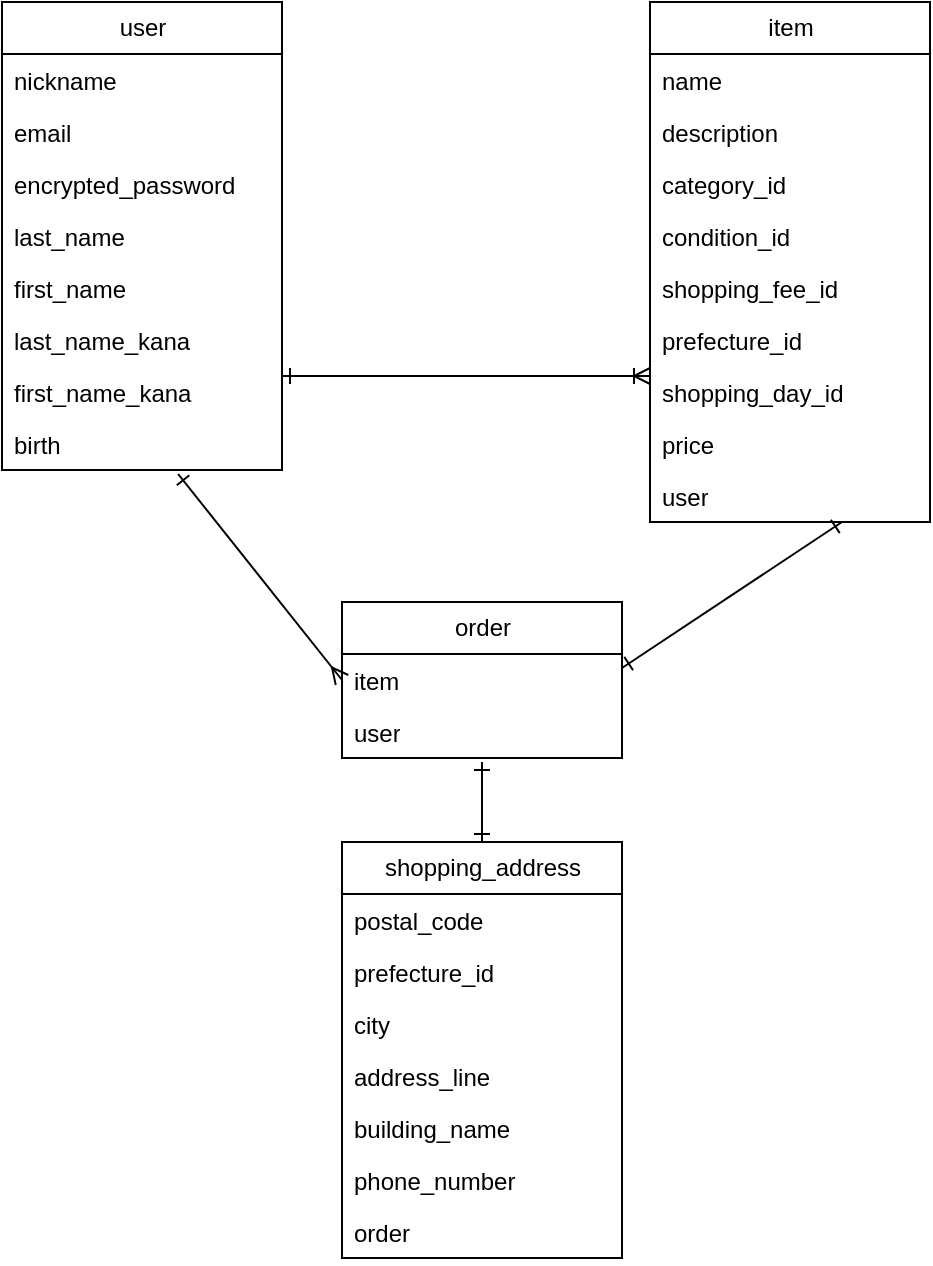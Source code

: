 <mxfile>
    <diagram id="YSzJpqImDx34Bkg_IlzJ" name="ページ1">
        <mxGraphModel dx="560" dy="799" grid="1" gridSize="10" guides="1" tooltips="1" connect="1" arrows="1" fold="1" page="1" pageScale="1" pageWidth="827" pageHeight="1169" math="0" shadow="0">
            <root>
                <mxCell id="0"/>
                <mxCell id="1" parent="0"/>
                <mxCell id="3" value="item" style="swimlane;fontStyle=0;childLayout=stackLayout;horizontal=1;startSize=26;fillColor=none;horizontalStack=0;resizeParent=1;resizeParentMax=0;resizeLast=0;collapsible=1;marginBottom=0;html=1;rounded=0;" parent="1" vertex="1">
                    <mxGeometry x="414" y="70" width="140" height="260" as="geometry"/>
                </mxCell>
                <mxCell id="4" value="name" style="text;strokeColor=none;fillColor=none;align=left;verticalAlign=top;spacingLeft=4;spacingRight=4;overflow=hidden;rotatable=0;points=[[0,0.5],[1,0.5]];portConstraint=eastwest;whiteSpace=wrap;html=1;rounded=0;" parent="3" vertex="1">
                    <mxGeometry y="26" width="140" height="26" as="geometry"/>
                </mxCell>
                <mxCell id="5" value="description" style="text;strokeColor=none;fillColor=none;align=left;verticalAlign=top;spacingLeft=4;spacingRight=4;overflow=hidden;rotatable=0;points=[[0,0.5],[1,0.5]];portConstraint=eastwest;whiteSpace=wrap;html=1;rounded=0;" parent="3" vertex="1">
                    <mxGeometry y="52" width="140" height="26" as="geometry"/>
                </mxCell>
                <mxCell id="27" value="category_id" style="text;strokeColor=none;fillColor=none;align=left;verticalAlign=top;spacingLeft=4;spacingRight=4;overflow=hidden;rotatable=0;points=[[0,0.5],[1,0.5]];portConstraint=eastwest;whiteSpace=wrap;html=1;rounded=0;" parent="3" vertex="1">
                    <mxGeometry y="78" width="140" height="26" as="geometry"/>
                </mxCell>
                <mxCell id="6" value="condition_id" style="text;strokeColor=none;fillColor=none;align=left;verticalAlign=top;spacingLeft=4;spacingRight=4;overflow=hidden;rotatable=0;points=[[0,0.5],[1,0.5]];portConstraint=eastwest;whiteSpace=wrap;html=1;rounded=0;" parent="3" vertex="1">
                    <mxGeometry y="104" width="140" height="26" as="geometry"/>
                </mxCell>
                <mxCell id="31" value="shopping_fee_id" style="text;strokeColor=none;fillColor=none;align=left;verticalAlign=top;spacingLeft=4;spacingRight=4;overflow=hidden;rotatable=0;points=[[0,0.5],[1,0.5]];portConstraint=eastwest;whiteSpace=wrap;html=1;rounded=0;" parent="3" vertex="1">
                    <mxGeometry y="130" width="140" height="26" as="geometry"/>
                </mxCell>
                <mxCell id="42" value="prefecture_id" style="text;strokeColor=none;fillColor=none;align=left;verticalAlign=top;spacingLeft=4;spacingRight=4;overflow=hidden;rotatable=0;points=[[0,0.5],[1,0.5]];portConstraint=eastwest;whiteSpace=wrap;html=1;rounded=0;" vertex="1" parent="3">
                    <mxGeometry y="156" width="140" height="26" as="geometry"/>
                </mxCell>
                <mxCell id="32" value="shopping_day_id" style="text;strokeColor=none;fillColor=none;align=left;verticalAlign=top;spacingLeft=4;spacingRight=4;overflow=hidden;rotatable=0;points=[[0,0.5],[1,0.5]];portConstraint=eastwest;whiteSpace=wrap;html=1;rounded=0;" parent="3" vertex="1">
                    <mxGeometry y="182" width="140" height="26" as="geometry"/>
                </mxCell>
                <mxCell id="30" value="price" style="text;strokeColor=none;fillColor=none;align=left;verticalAlign=top;spacingLeft=4;spacingRight=4;overflow=hidden;rotatable=0;points=[[0,0.5],[1,0.5]];portConstraint=eastwest;whiteSpace=wrap;html=1;rounded=0;" parent="3" vertex="1">
                    <mxGeometry y="208" width="140" height="26" as="geometry"/>
                </mxCell>
                <mxCell id="8" value="user" style="text;strokeColor=none;fillColor=none;align=left;verticalAlign=top;spacingLeft=4;spacingRight=4;overflow=hidden;rotatable=0;points=[[0,0.5],[1,0.5]];portConstraint=eastwest;whiteSpace=wrap;html=1;rounded=0;" parent="3" vertex="1">
                    <mxGeometry y="234" width="140" height="26" as="geometry"/>
                </mxCell>
                <mxCell id="9" value="user&lt;br&gt;" style="swimlane;fontStyle=0;childLayout=stackLayout;horizontal=1;startSize=26;fillColor=none;horizontalStack=0;resizeParent=1;resizeParentMax=0;resizeLast=0;collapsible=1;marginBottom=0;html=1;rounded=0;" parent="1" vertex="1">
                    <mxGeometry x="90" y="70" width="140" height="234" as="geometry">
                        <mxRectangle x="90" y="70" width="60" height="30" as="alternateBounds"/>
                    </mxGeometry>
                </mxCell>
                <mxCell id="10" value="nickname" style="text;strokeColor=none;fillColor=none;align=left;verticalAlign=top;spacingLeft=4;spacingRight=4;overflow=hidden;rotatable=0;points=[[0,0.5],[1,0.5]];portConstraint=eastwest;whiteSpace=wrap;html=1;rounded=0;" parent="9" vertex="1">
                    <mxGeometry y="26" width="140" height="26" as="geometry"/>
                </mxCell>
                <mxCell id="11" value="email" style="text;strokeColor=none;fillColor=none;align=left;verticalAlign=top;spacingLeft=4;spacingRight=4;overflow=hidden;rotatable=0;points=[[0,0.5],[1,0.5]];portConstraint=eastwest;whiteSpace=wrap;html=1;rounded=0;" parent="9" vertex="1">
                    <mxGeometry y="52" width="140" height="26" as="geometry"/>
                </mxCell>
                <mxCell id="22" value="encrypted_password" style="text;strokeColor=none;fillColor=none;align=left;verticalAlign=top;spacingLeft=4;spacingRight=4;overflow=hidden;rotatable=0;points=[[0,0.5],[1,0.5]];portConstraint=eastwest;whiteSpace=wrap;html=1;rounded=0;" parent="9" vertex="1">
                    <mxGeometry y="78" width="140" height="26" as="geometry"/>
                </mxCell>
                <mxCell id="28" value="last_name" style="text;strokeColor=none;fillColor=none;align=left;verticalAlign=top;spacingLeft=4;spacingRight=4;overflow=hidden;rotatable=0;points=[[0,0.5],[1,0.5]];portConstraint=eastwest;whiteSpace=wrap;html=1;rounded=0;" parent="9" vertex="1">
                    <mxGeometry y="104" width="140" height="26" as="geometry"/>
                </mxCell>
                <mxCell id="23" value="first_name" style="text;strokeColor=none;fillColor=none;align=left;verticalAlign=top;spacingLeft=4;spacingRight=4;overflow=hidden;rotatable=0;points=[[0,0.5],[1,0.5]];portConstraint=eastwest;whiteSpace=wrap;html=1;rounded=0;" parent="9" vertex="1">
                    <mxGeometry y="130" width="140" height="26" as="geometry"/>
                </mxCell>
                <mxCell id="25" value="last_name_kana" style="text;strokeColor=none;fillColor=none;align=left;verticalAlign=top;spacingLeft=4;spacingRight=4;overflow=hidden;rotatable=0;points=[[0,0.5],[1,0.5]];portConstraint=eastwest;whiteSpace=wrap;html=1;rounded=0;" parent="9" vertex="1">
                    <mxGeometry y="156" width="140" height="26" as="geometry"/>
                </mxCell>
                <mxCell id="12" value="first_name_kana" style="text;strokeColor=none;fillColor=none;align=left;verticalAlign=top;spacingLeft=4;spacingRight=4;overflow=hidden;rotatable=0;points=[[0,0.5],[1,0.5]];portConstraint=eastwest;whiteSpace=wrap;html=1;rounded=0;" parent="9" vertex="1">
                    <mxGeometry y="182" width="140" height="26" as="geometry"/>
                </mxCell>
                <mxCell id="29" value="birth" style="text;strokeColor=none;fillColor=none;align=left;verticalAlign=top;spacingLeft=4;spacingRight=4;overflow=hidden;rotatable=0;points=[[0,0.5],[1,0.5]];portConstraint=eastwest;whiteSpace=wrap;html=1;rounded=0;" parent="9" vertex="1">
                    <mxGeometry y="208" width="140" height="26" as="geometry"/>
                </mxCell>
                <mxCell id="13" value="shopping_address" style="swimlane;fontStyle=0;childLayout=stackLayout;horizontal=1;startSize=26;fillColor=none;horizontalStack=0;resizeParent=1;resizeParentMax=0;resizeLast=0;collapsible=1;marginBottom=0;html=1;rounded=0;" parent="1" vertex="1">
                    <mxGeometry x="260" y="490" width="140" height="208" as="geometry"/>
                </mxCell>
                <mxCell id="14" value="postal_code" style="text;strokeColor=none;fillColor=none;align=left;verticalAlign=top;spacingLeft=4;spacingRight=4;overflow=hidden;rotatable=0;points=[[0,0.5],[1,0.5]];portConstraint=eastwest;whiteSpace=wrap;html=1;rounded=0;" parent="13" vertex="1">
                    <mxGeometry y="26" width="140" height="26" as="geometry"/>
                </mxCell>
                <mxCell id="36" value="prefecture_id" style="text;strokeColor=none;fillColor=none;align=left;verticalAlign=top;spacingLeft=4;spacingRight=4;overflow=hidden;rotatable=0;points=[[0,0.5],[1,0.5]];portConstraint=eastwest;whiteSpace=wrap;html=1;rounded=0;" parent="13" vertex="1">
                    <mxGeometry y="52" width="140" height="26" as="geometry"/>
                </mxCell>
                <mxCell id="34" value="city" style="text;strokeColor=none;fillColor=none;align=left;verticalAlign=top;spacingLeft=4;spacingRight=4;overflow=hidden;rotatable=0;points=[[0,0.5],[1,0.5]];portConstraint=eastwest;whiteSpace=wrap;html=1;rounded=0;" parent="13" vertex="1">
                    <mxGeometry y="78" width="140" height="26" as="geometry"/>
                </mxCell>
                <mxCell id="37" value="address_line" style="text;strokeColor=none;fillColor=none;align=left;verticalAlign=top;spacingLeft=4;spacingRight=4;overflow=hidden;rotatable=0;points=[[0,0.5],[1,0.5]];portConstraint=eastwest;whiteSpace=wrap;html=1;rounded=0;" parent="13" vertex="1">
                    <mxGeometry y="104" width="140" height="26" as="geometry"/>
                </mxCell>
                <mxCell id="15" value="building_name" style="text;strokeColor=none;fillColor=none;align=left;verticalAlign=top;spacingLeft=4;spacingRight=4;overflow=hidden;rotatable=0;points=[[0,0.5],[1,0.5]];portConstraint=eastwest;whiteSpace=wrap;html=1;rounded=0;" parent="13" vertex="1">
                    <mxGeometry y="130" width="140" height="26" as="geometry"/>
                </mxCell>
                <mxCell id="35" value="phone_number" style="text;strokeColor=none;fillColor=none;align=left;verticalAlign=top;spacingLeft=4;spacingRight=4;overflow=hidden;rotatable=0;points=[[0,0.5],[1,0.5]];portConstraint=eastwest;whiteSpace=wrap;html=1;rounded=0;" parent="13" vertex="1">
                    <mxGeometry y="156" width="140" height="26" as="geometry"/>
                </mxCell>
                <mxCell id="16" value="order" style="text;strokeColor=none;fillColor=none;align=left;verticalAlign=top;spacingLeft=4;spacingRight=4;overflow=hidden;rotatable=0;points=[[0,0.5],[1,0.5]];portConstraint=eastwest;whiteSpace=wrap;html=1;rounded=0;" parent="13" vertex="1">
                    <mxGeometry y="182" width="140" height="26" as="geometry"/>
                </mxCell>
                <mxCell id="18" value="order" style="swimlane;fontStyle=0;childLayout=stackLayout;horizontal=1;startSize=26;fillColor=none;horizontalStack=0;resizeParent=1;resizeParentMax=0;resizeLast=0;collapsible=1;marginBottom=0;html=1;rounded=0;" parent="1" vertex="1">
                    <mxGeometry x="260" y="370" width="140" height="78" as="geometry"/>
                </mxCell>
                <mxCell id="19" value="item" style="text;strokeColor=none;fillColor=none;align=left;verticalAlign=top;spacingLeft=4;spacingRight=4;overflow=hidden;rotatable=0;points=[[0,0.5],[1,0.5]];portConstraint=eastwest;whiteSpace=wrap;html=1;rounded=0;" parent="18" vertex="1">
                    <mxGeometry y="26" width="140" height="26" as="geometry"/>
                </mxCell>
                <mxCell id="20" value="user" style="text;strokeColor=none;fillColor=none;align=left;verticalAlign=top;spacingLeft=4;spacingRight=4;overflow=hidden;rotatable=0;points=[[0,0.5],[1,0.5]];portConstraint=eastwest;whiteSpace=wrap;html=1;rounded=0;" parent="18" vertex="1">
                    <mxGeometry y="52" width="140" height="26" as="geometry"/>
                </mxCell>
                <mxCell id="38" style="edgeStyle=none;html=1;entryX=0;entryY=0.5;entryDx=0;entryDy=0;endArrow=ERoneToMany;endFill=0;startArrow=ERone;startFill=0;rounded=0;" parent="1" edge="1">
                    <mxGeometry relative="1" as="geometry">
                        <mxPoint x="414" y="257" as="targetPoint"/>
                        <mxPoint x="230" y="257" as="sourcePoint"/>
                        <Array as="points">
                            <mxPoint x="320" y="257"/>
                        </Array>
                    </mxGeometry>
                </mxCell>
                <mxCell id="39" style="edgeStyle=none;html=1;entryX=0;entryY=0.5;entryDx=0;entryDy=0;startArrow=ERone;startFill=0;endArrow=ERmany;endFill=0;rounded=0;exitX=0.629;exitY=1.077;exitDx=0;exitDy=0;exitPerimeter=0;" parent="1" source="29" target="19" edge="1">
                    <mxGeometry relative="1" as="geometry">
                        <mxPoint x="160" y="360" as="sourcePoint"/>
                    </mxGeometry>
                </mxCell>
                <mxCell id="40" style="edgeStyle=none;html=1;entryX=1;entryY=0.269;entryDx=0;entryDy=0;entryPerimeter=0;startArrow=ERone;startFill=0;endArrow=ERone;endFill=0;rounded=0;" parent="1" target="19" edge="1">
                    <mxGeometry relative="1" as="geometry">
                        <mxPoint x="510" y="330" as="sourcePoint"/>
                    </mxGeometry>
                </mxCell>
                <mxCell id="41" style="edgeStyle=none;html=1;exitX=0.5;exitY=1.077;exitDx=0;exitDy=0;entryX=0.5;entryY=0;entryDx=0;entryDy=0;exitPerimeter=0;startArrow=ERone;startFill=0;endArrow=ERone;endFill=0;rounded=0;" parent="1" source="20" target="13" edge="1">
                    <mxGeometry relative="1" as="geometry"/>
                </mxCell>
            </root>
        </mxGraphModel>
    </diagram>
</mxfile>